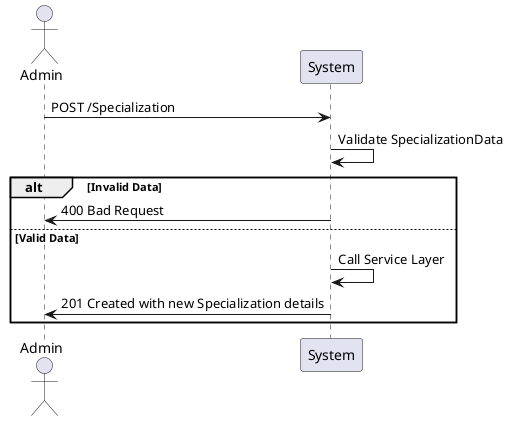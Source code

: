 @startuml
actor Admin
participant System

Admin -> System: POST /Specialization
System -> System: Validate SpecializationData
alt Invalid Data
    System -> Admin: 400 Bad Request
else Valid Data
    System -> System: Call Service Layer
    System -> Admin: 201 Created with new Specialization details
end
@enduml
